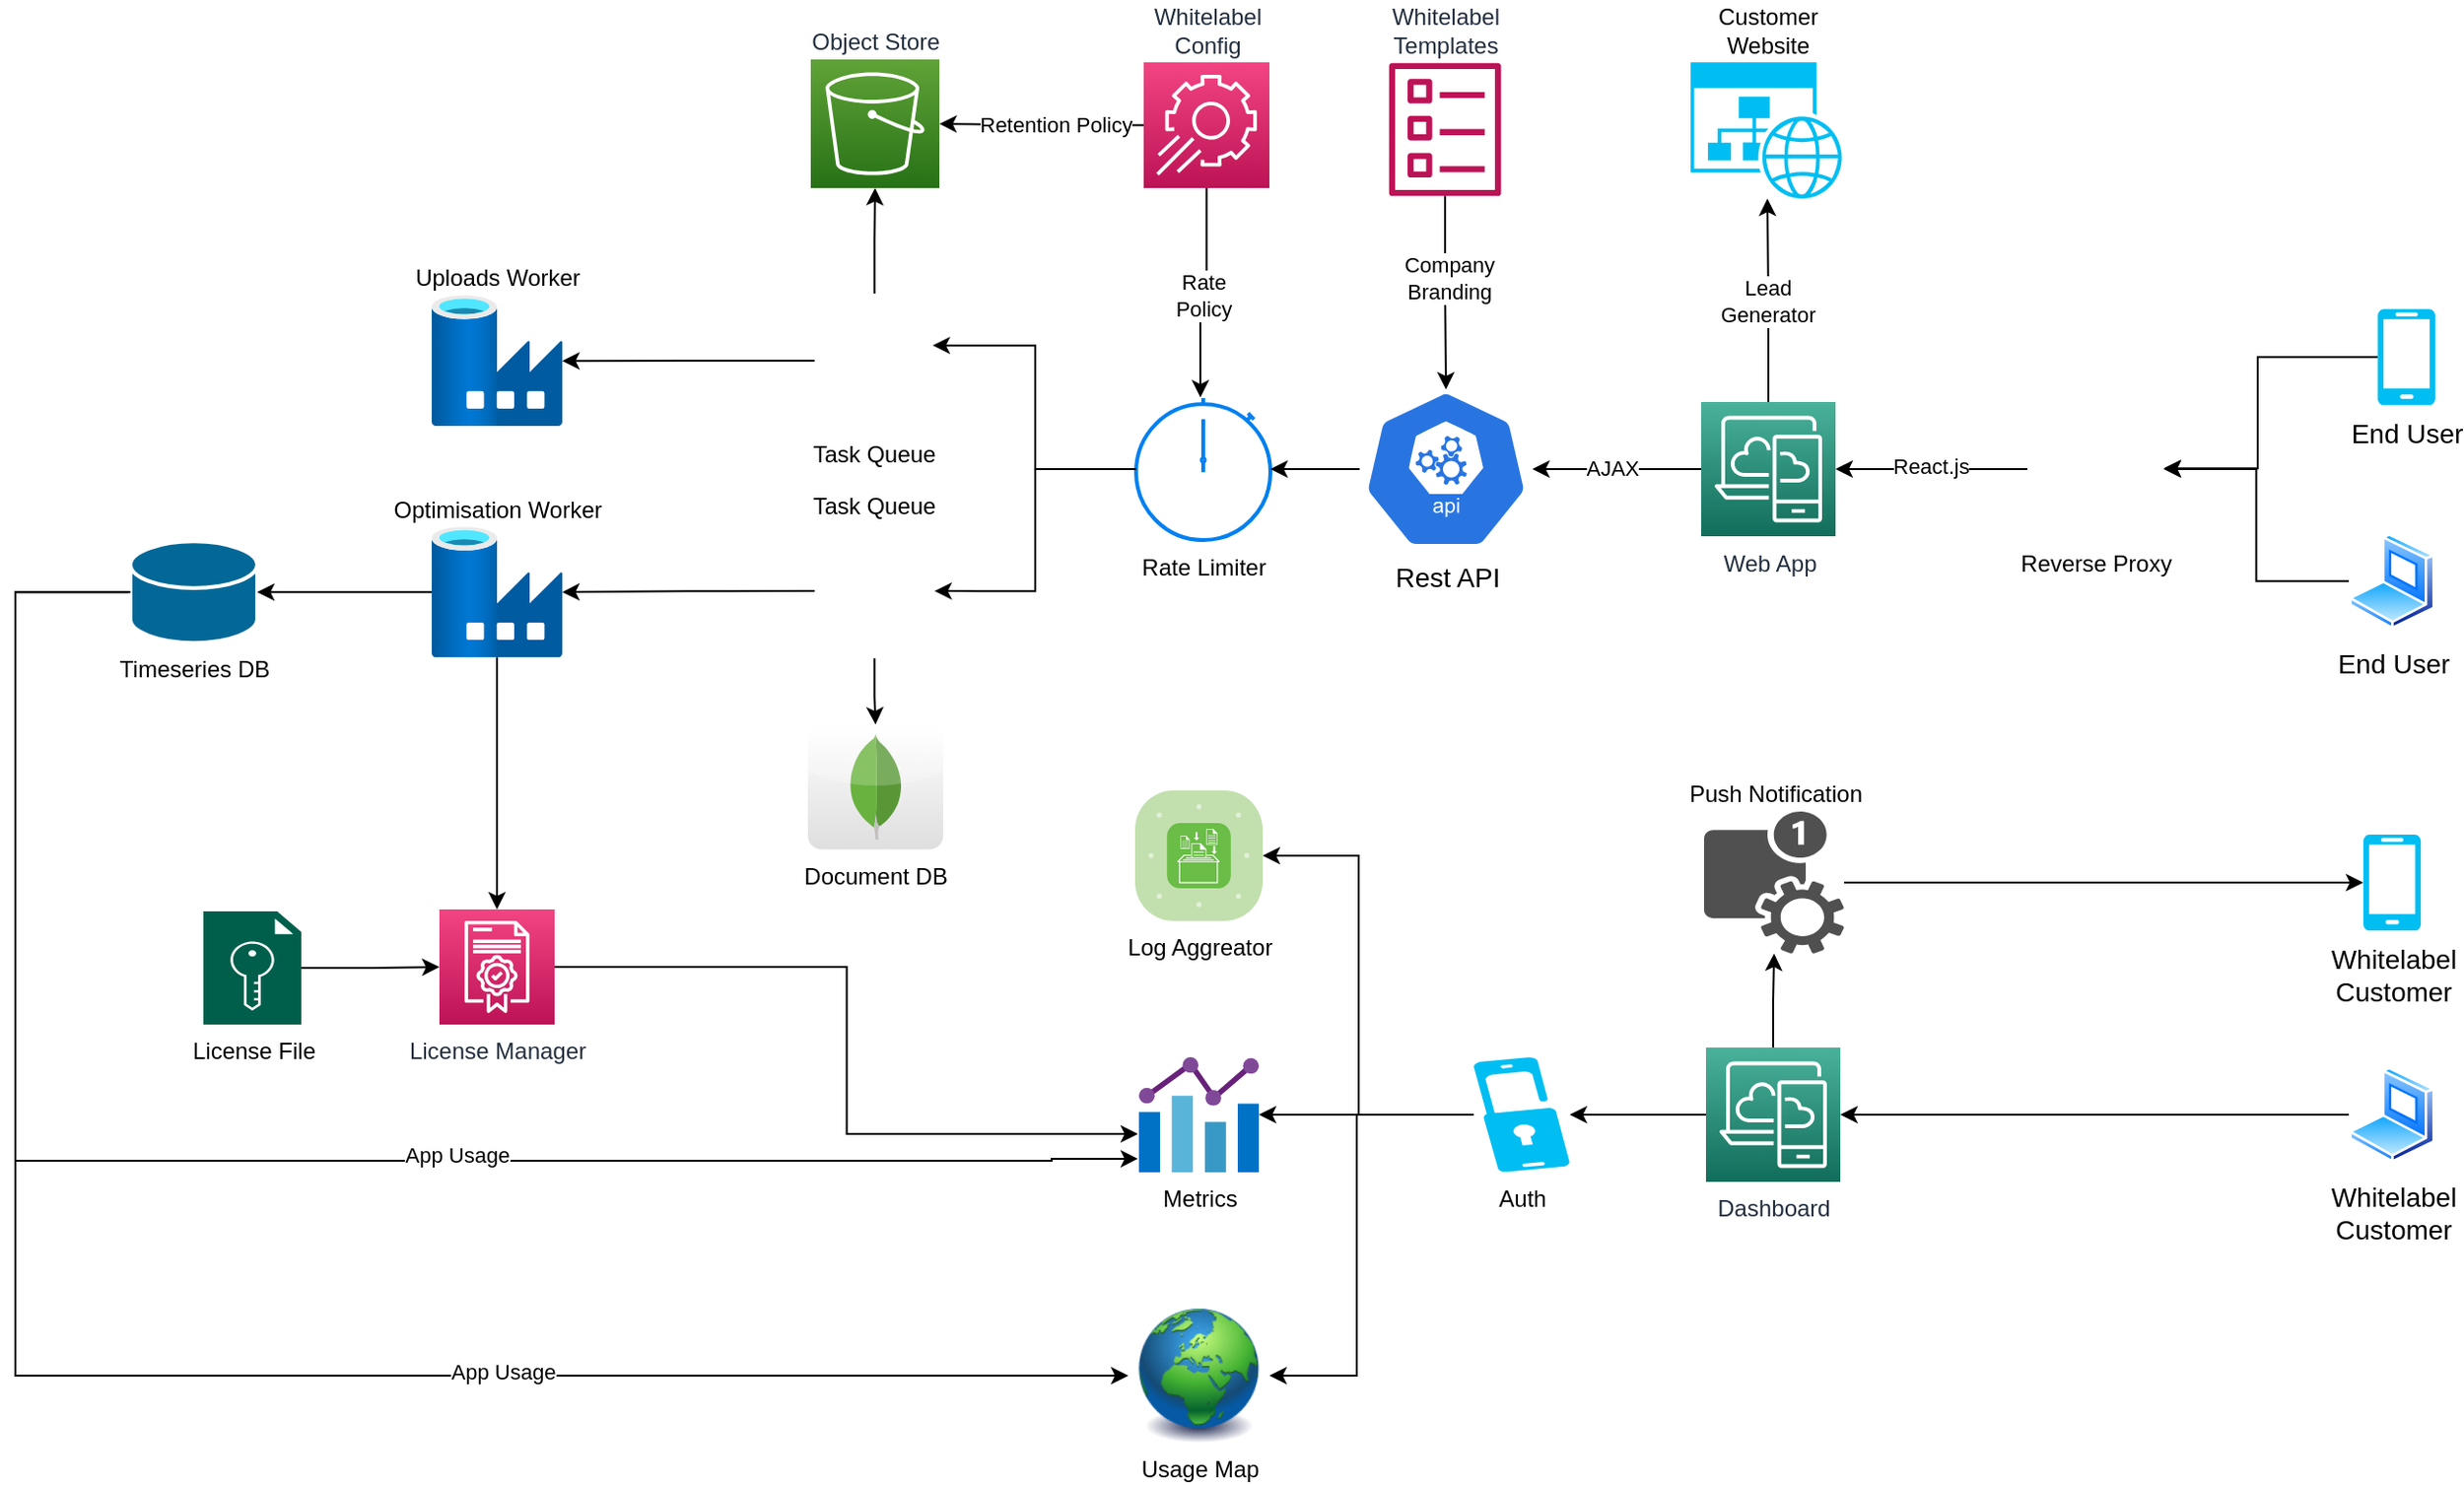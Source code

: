 <mxfile version="14.4.3" type="device" pages="2"><diagram name="New" id="-4Qh2-bbR4S6-_DFE4KF"><mxGraphModel dx="2222" dy="1982" grid="1" gridSize="10" guides="1" tooltips="1" connect="1" arrows="1" fold="1" page="1" pageScale="1" pageWidth="827" pageHeight="1169" math="0" shadow="0"><root><mxCell id="u6m_uUY1OBBtDBElIfsh-0"/><mxCell id="u6m_uUY1OBBtDBElIfsh-1" parent="u6m_uUY1OBBtDBElIfsh-0"/><mxCell id="u6m_uUY1OBBtDBElIfsh-2" value="Object Store" style="points=[[0,0,0],[0.25,0,0],[0.5,0,0],[0.75,0,0],[1,0,0],[0,1,0],[0.25,1,0],[0.5,1,0],[0.75,1,0],[1,1,0],[0,0.25,0],[0,0.5,0],[0,0.75,0],[1,0.25,0],[1,0.5,0],[1,0.75,0]];outlineConnect=0;fontColor=#232F3E;gradientColor=#60A337;gradientDirection=north;fillColor=#277116;strokeColor=#ffffff;dashed=0;verticalLabelPosition=top;verticalAlign=bottom;align=center;html=1;fontSize=12;fontStyle=0;aspect=fixed;shape=mxgraph.aws4.resourceIcon;resIcon=mxgraph.aws4.s3;labelPosition=center;" parent="u6m_uUY1OBBtDBElIfsh-1" vertex="1"><mxGeometry x="394.5" y="-112" width="67" height="67" as="geometry"/></mxCell><mxCell id="u6m_uUY1OBBtDBElIfsh-3" value="" style="edgeStyle=orthogonalEdgeStyle;rounded=0;orthogonalLoop=1;jettySize=auto;html=1;entryX=1;entryY=0.5;entryDx=0;entryDy=0;entryPerimeter=0;" parent="u6m_uUY1OBBtDBElIfsh-1" source="u6m_uUY1OBBtDBElIfsh-4" target="u6m_uUY1OBBtDBElIfsh-14" edge="1"><mxGeometry relative="1" as="geometry"/></mxCell><mxCell id="A-zdxyPwzj0U3IRxRKm3-13" value="React.js" style="edgeLabel;html=1;align=center;verticalAlign=middle;resizable=0;points=[];" parent="u6m_uUY1OBBtDBElIfsh-3" vertex="1" connectable="0"><mxGeometry x="0.02" y="-2" relative="1" as="geometry"><mxPoint as="offset"/></mxGeometry></mxCell><mxCell id="u6m_uUY1OBBtDBElIfsh-4" value="Reverse Proxy" style="shape=image;html=1;verticalAlign=top;verticalLabelPosition=bottom;labelBackgroundColor=#ffffff;imageAspect=0;aspect=fixed;image=https://cdn4.iconfinder.com/data/icons/logos-brands-5/24/nginx-128.png" parent="u6m_uUY1OBBtDBElIfsh-1" vertex="1"><mxGeometry x="1028.5" y="66" width="71" height="71" as="geometry"/></mxCell><mxCell id="LwdulXRqIAvsSo_qk3o0-41" style="edgeStyle=orthogonalEdgeStyle;rounded=0;orthogonalLoop=1;jettySize=auto;html=1;exitX=0;exitY=0.5;exitDx=0;exitDy=0;exitPerimeter=0;entryX=0;entryY=0.5;entryDx=0;entryDy=0;startArrow=none;startFill=0;endArrow=classic;endFill=1;" edge="1" parent="u6m_uUY1OBBtDBElIfsh-1" source="u6m_uUY1OBBtDBElIfsh-5" target="u6m_uUY1OBBtDBElIfsh-8"><mxGeometry relative="1" as="geometry"><Array as="points"><mxPoint x="-20" y="166"/><mxPoint x="-20" y="574"/></Array></mxGeometry></mxCell><mxCell id="LwdulXRqIAvsSo_qk3o0-42" value="App Usage" style="edgeLabel;html=1;align=center;verticalAlign=middle;resizable=0;points=[];" vertex="1" connectable="0" parent="LwdulXRqIAvsSo_qk3o0-41"><mxGeometry x="0.378" y="2" relative="1" as="geometry"><mxPoint as="offset"/></mxGeometry></mxCell><mxCell id="u6m_uUY1OBBtDBElIfsh-5" value="Timeseries DB" style="shape=mxgraph.cisco.storage.relational_database;html=1;pointerEvents=1;dashed=0;fillColor=#036897;strokeColor=#ffffff;strokeWidth=2;verticalLabelPosition=bottom;verticalAlign=top;align=center;outlineConnect=0;" parent="u6m_uUY1OBBtDBElIfsh-1" vertex="1"><mxGeometry x="40" y="139.1" width="66" height="53" as="geometry"/></mxCell><mxCell id="A-zdxyPwzj0U3IRxRKm3-1" style="edgeStyle=orthogonalEdgeStyle;rounded=0;orthogonalLoop=1;jettySize=auto;html=1;startArrow=classic;startFill=1;endArrow=none;endFill=0;exitX=-0.008;exitY=0.883;exitDx=0;exitDy=0;exitPerimeter=0;entryX=0;entryY=0.5;entryDx=0;entryDy=0;entryPerimeter=0;" parent="u6m_uUY1OBBtDBElIfsh-1" edge="1"><mxGeometry relative="1" as="geometry"><mxPoint x="565" y="460.98" as="sourcePoint"/><mxPoint x="40" y="165.6" as="targetPoint"/><Array as="points"><mxPoint x="520" y="461"/><mxPoint x="520" y="462"/><mxPoint x="-20" y="462"/><mxPoint x="-20" y="166"/></Array></mxGeometry></mxCell><mxCell id="LwdulXRqIAvsSo_qk3o0-23" value="App Usage" style="edgeLabel;html=1;align=center;verticalAlign=middle;resizable=0;points=[];" vertex="1" connectable="0" parent="A-zdxyPwzj0U3IRxRKm3-1"><mxGeometry x="-0.244" y="-3" relative="1" as="geometry"><mxPoint as="offset"/></mxGeometry></mxCell><mxCell id="u6m_uUY1OBBtDBElIfsh-7" value="Metrics" style="aspect=fixed;html=1;points=[];align=center;image;fontSize=12;image=img/lib/mscae/Chart.svg;" parent="u6m_uUY1OBBtDBElIfsh-1" vertex="1"><mxGeometry x="565.5" y="408" width="62.5" height="60" as="geometry"/></mxCell><mxCell id="u6m_uUY1OBBtDBElIfsh-8" value="Usage Map" style="image;html=1;image=img/lib/clip_art/general/Earth_globe_128x128.png" parent="u6m_uUY1OBBtDBElIfsh-1" vertex="1"><mxGeometry x="560" y="539" width="73.5" height="70" as="geometry"/></mxCell><mxCell id="u6m_uUY1OBBtDBElIfsh-10" value="Log Aggreator" style="verticalLabelPosition=bottom;html=1;fillColor=#6ABD46;strokeColor=#ffffff;verticalAlign=top;align=center;points=[[0.085,0.085,0],[0.915,0.085,0],[0.915,0.915,0],[0.085,0.915,0],[0.25,0,0],[0.5,0,0],[0.75,0,0],[1,0.25,0],[1,0.5,0],[1,0.75,0],[0.75,1,0],[0.5,1,0],[0.25,1,0],[0,0.75,0],[0,0.5,0],[0,0.25,0]];pointerEvents=1;shape=mxgraph.cisco_safe.compositeIcon;bgIcon=mxgraph.cisco_safe.architecture.generic_appliance;resIcon=mxgraph.cisco_safe.architecture.log_collector;" parent="u6m_uUY1OBBtDBElIfsh-1" vertex="1"><mxGeometry x="563.5" y="269" width="66.5" height="68" as="geometry"/></mxCell><mxCell id="A-zdxyPwzj0U3IRxRKm3-2" value="" style="edgeStyle=orthogonalEdgeStyle;rounded=0;orthogonalLoop=1;jettySize=auto;html=1;startArrow=none;startFill=0;endArrow=classic;endFill=1;" parent="u6m_uUY1OBBtDBElIfsh-1" source="u6m_uUY1OBBtDBElIfsh-12" target="u6m_uUY1OBBtDBElIfsh-5" edge="1"><mxGeometry relative="1" as="geometry"/></mxCell><mxCell id="LwdulXRqIAvsSo_qk3o0-22" style="edgeStyle=orthogonalEdgeStyle;rounded=0;orthogonalLoop=1;jettySize=auto;html=1;startArrow=none;startFill=0;endArrow=classic;endFill=1;" edge="1" parent="u6m_uUY1OBBtDBElIfsh-1" source="u6m_uUY1OBBtDBElIfsh-12" target="A-zdxyPwzj0U3IRxRKm3-14"><mxGeometry relative="1" as="geometry"/></mxCell><mxCell id="u6m_uUY1OBBtDBElIfsh-12" value="Optimisation Worker" style="aspect=fixed;html=1;points=[];align=center;image;fontSize=12;image=img/lib/azure2/databases/Data_Factory.svg;labelPosition=center;verticalLabelPosition=top;verticalAlign=bottom;" parent="u6m_uUY1OBBtDBElIfsh-1" vertex="1"><mxGeometry x="197" y="131.6" width="68" height="68" as="geometry"/></mxCell><mxCell id="u6m_uUY1OBBtDBElIfsh-13" value="" style="edgeStyle=orthogonalEdgeStyle;rounded=0;orthogonalLoop=1;jettySize=auto;html=1;" parent="u6m_uUY1OBBtDBElIfsh-1" source="u6m_uUY1OBBtDBElIfsh-14" target="k0hZqJOooXaTON9fD8c4-2" edge="1"><mxGeometry relative="1" as="geometry"><mxPoint x="789.51" y="101.5" as="targetPoint"/></mxGeometry></mxCell><mxCell id="A-zdxyPwzj0U3IRxRKm3-12" value="AJAX" style="edgeLabel;html=1;align=center;verticalAlign=middle;resizable=0;points=[];" parent="u6m_uUY1OBBtDBElIfsh-13" vertex="1" connectable="0"><mxGeometry x="0.07" y="-1" relative="1" as="geometry"><mxPoint as="offset"/></mxGeometry></mxCell><mxCell id="A-zdxyPwzj0U3IRxRKm3-29" value="Lead&lt;br&gt;Generator" style="edgeStyle=orthogonalEdgeStyle;rounded=0;orthogonalLoop=1;jettySize=auto;html=1;exitX=0.5;exitY=0;exitDx=0;exitDy=0;exitPerimeter=0;startArrow=none;startFill=0;endArrow=classic;endFill=1;" parent="u6m_uUY1OBBtDBElIfsh-1" source="u6m_uUY1OBBtDBElIfsh-14" target="A-zdxyPwzj0U3IRxRKm3-24" edge="1"><mxGeometry relative="1" as="geometry"><mxPoint x="892.99" y="85.4" as="sourcePoint"/></mxGeometry></mxCell><mxCell id="u6m_uUY1OBBtDBElIfsh-14" value="Web App" style="points=[[0,0,0],[0.25,0,0],[0.5,0,0],[0.75,0,0],[1,0,0],[0,1,0],[0.25,1,0],[0.5,1,0],[0.75,1,0],[1,1,0],[0,0.25,0],[0,0.5,0],[0,0.75,0],[1,0.25,0],[1,0.5,0],[1,0.75,0]];outlineConnect=0;fontColor=#232F3E;gradientColor=#4AB29A;gradientDirection=north;fillColor=#116D5B;strokeColor=#ffffff;dashed=0;verticalLabelPosition=bottom;verticalAlign=top;align=center;html=1;fontSize=12;fontStyle=0;aspect=fixed;shape=mxgraph.aws4.resourceIcon;resIcon=mxgraph.aws4.desktop_and_app_streaming;" parent="u6m_uUY1OBBtDBElIfsh-1" vertex="1"><mxGeometry x="858.5" y="66.5" width="70" height="70" as="geometry"/></mxCell><mxCell id="LwdulXRqIAvsSo_qk3o0-29" style="edgeStyle=orthogonalEdgeStyle;rounded=0;orthogonalLoop=1;jettySize=auto;html=1;entryX=0.985;entryY=0.386;entryDx=0;entryDy=0;entryPerimeter=0;startArrow=none;startFill=0;endArrow=classic;endFill=1;" edge="1" parent="u6m_uUY1OBBtDBElIfsh-1" source="u6m_uUY1OBBtDBElIfsh-16" target="u6m_uUY1OBBtDBElIfsh-24"><mxGeometry relative="1" as="geometry"/></mxCell><mxCell id="u6m_uUY1OBBtDBElIfsh-16" value="Rate Limiter" style="html=1;verticalLabelPosition=bottom;align=center;labelBackgroundColor=#ffffff;verticalAlign=top;strokeWidth=2;strokeColor=#0080F0;shadow=0;dashed=0;shape=mxgraph.ios7.icons.stopwatch;" parent="u6m_uUY1OBBtDBElIfsh-1" vertex="1"><mxGeometry x="564.01" y="64.5" width="70" height="74" as="geometry"/></mxCell><mxCell id="u6m_uUY1OBBtDBElIfsh-17" value="" style="edgeStyle=orthogonalEdgeStyle;rounded=0;orthogonalLoop=1;jettySize=auto;html=1;entryX=0.479;entryY=-0.005;entryDx=0;entryDy=0;entryPerimeter=0;" parent="u6m_uUY1OBBtDBElIfsh-1" source="u6m_uUY1OBBtDBElIfsh-18" target="u6m_uUY1OBBtDBElIfsh-16" edge="1"><mxGeometry relative="1" as="geometry"><mxPoint x="598.5" y="83.4" as="targetPoint"/></mxGeometry></mxCell><mxCell id="A-zdxyPwzj0U3IRxRKm3-8" value="Rate&lt;br&gt;Policy" style="edgeLabel;html=1;align=center;verticalAlign=middle;resizable=0;points=[];" parent="u6m_uUY1OBBtDBElIfsh-17" vertex="1" connectable="0"><mxGeometry x="0.014" y="1" relative="1" as="geometry"><mxPoint as="offset"/></mxGeometry></mxCell><mxCell id="A-zdxyPwzj0U3IRxRKm3-6" style="edgeStyle=orthogonalEdgeStyle;rounded=0;orthogonalLoop=1;jettySize=auto;html=1;entryX=1;entryY=0.5;entryDx=0;entryDy=0;entryPerimeter=0;startArrow=none;startFill=0;endArrow=classic;endFill=1;" parent="u6m_uUY1OBBtDBElIfsh-1" source="u6m_uUY1OBBtDBElIfsh-18" target="u6m_uUY1OBBtDBElIfsh-2" edge="1"><mxGeometry relative="1" as="geometry"/></mxCell><mxCell id="A-zdxyPwzj0U3IRxRKm3-7" value="Retention Policy" style="edgeLabel;html=1;align=center;verticalAlign=middle;resizable=0;points=[];" parent="A-zdxyPwzj0U3IRxRKm3-6" vertex="1" connectable="0"><mxGeometry x="-0.144" y="-1" relative="1" as="geometry"><mxPoint as="offset"/></mxGeometry></mxCell><mxCell id="u6m_uUY1OBBtDBElIfsh-18" value="Whitelabel&lt;br&gt;Config" style="points=[[0,0,0],[0.25,0,0],[0.5,0,0],[0.75,0,0],[1,0,0],[0,1,0],[0.25,1,0],[0.5,1,0],[0.75,1,0],[1,1,0],[0,0.25,0],[0,0.5,0],[0,0.75,0],[1,0.25,0],[1,0.5,0],[1,0.75,0]];points=[[0,0,0],[0.25,0,0],[0.5,0,0],[0.75,0,0],[1,0,0],[0,1,0],[0.25,1,0],[0.5,1,0],[0.75,1,0],[1,1,0],[0,0.25,0],[0,0.5,0],[0,0.75,0],[1,0.25,0],[1,0.5,0],[1,0.75,0]];outlineConnect=0;fontColor=#232F3E;gradientColor=#F34482;gradientDirection=north;fillColor=#BC1356;strokeColor=#ffffff;dashed=0;verticalLabelPosition=top;verticalAlign=bottom;align=center;html=1;fontSize=12;fontStyle=0;aspect=fixed;shape=mxgraph.aws4.resourceIcon;resIcon=mxgraph.aws4.app_config;labelPosition=center;" parent="u6m_uUY1OBBtDBElIfsh-1" vertex="1"><mxGeometry x="568" y="-110.5" width="65.5" height="65.5" as="geometry"/></mxCell><mxCell id="u6m_uUY1OBBtDBElIfsh-19" value="" style="edgeStyle=orthogonalEdgeStyle;rounded=0;orthogonalLoop=1;jettySize=auto;html=1;entryX=0.5;entryY=0;entryDx=0;entryDy=0;entryPerimeter=0;" parent="u6m_uUY1OBBtDBElIfsh-1" source="u6m_uUY1OBBtDBElIfsh-20" target="k0hZqJOooXaTON9fD8c4-2" edge="1"><mxGeometry relative="1" as="geometry"><mxPoint x="840" y="-11" as="sourcePoint"/><mxPoint x="725.01" y="78.9" as="targetPoint"/></mxGeometry></mxCell><mxCell id="A-zdxyPwzj0U3IRxRKm3-9" value="Company&lt;br&gt;Branding" style="edgeLabel;html=1;align=center;verticalAlign=middle;resizable=0;points=[];" parent="u6m_uUY1OBBtDBElIfsh-19" vertex="1" connectable="0"><mxGeometry x="-0.159" y="2" relative="1" as="geometry"><mxPoint as="offset"/></mxGeometry></mxCell><mxCell id="u6m_uUY1OBBtDBElIfsh-20" value="Whitelabel&lt;br&gt;Templates" style="outlineConnect=0;fontColor=#232F3E;gradientColor=none;fillColor=#BC1356;strokeColor=none;dashed=0;verticalLabelPosition=top;verticalAlign=bottom;align=center;html=1;fontSize=12;fontStyle=0;aspect=fixed;pointerEvents=1;shape=mxgraph.aws4.template;labelPosition=center;" parent="u6m_uUY1OBBtDBElIfsh-1" vertex="1"><mxGeometry x="695.86" y="-110.5" width="58.33" height="70" as="geometry"/></mxCell><mxCell id="LwdulXRqIAvsSo_qk3o0-27" style="edgeStyle=orthogonalEdgeStyle;rounded=0;orthogonalLoop=1;jettySize=auto;html=1;startArrow=none;startFill=0;endArrow=classic;endFill=1;" edge="1" parent="u6m_uUY1OBBtDBElIfsh-1" source="u6m_uUY1OBBtDBElIfsh-24" target="LwdulXRqIAvsSo_qk3o0-36"><mxGeometry relative="1" as="geometry"><mxPoint x="267" y="45.05" as="targetPoint"/></mxGeometry></mxCell><mxCell id="LwdulXRqIAvsSo_qk3o0-28" style="edgeStyle=orthogonalEdgeStyle;rounded=0;orthogonalLoop=1;jettySize=auto;html=1;exitX=0.5;exitY=0;exitDx=0;exitDy=0;startArrow=none;startFill=0;endArrow=classic;endFill=1;" edge="1" parent="u6m_uUY1OBBtDBElIfsh-1" source="u6m_uUY1OBBtDBElIfsh-24" target="u6m_uUY1OBBtDBElIfsh-2"><mxGeometry relative="1" as="geometry"/></mxCell><mxCell id="u6m_uUY1OBBtDBElIfsh-24" value="Task Queue" style="shape=image;verticalLabelPosition=bottom;labelBackgroundColor=#ffffff;verticalAlign=top;aspect=fixed;imageAspect=0;image=https://encrypted-tbn0.gstatic.com/images?q=tbn:ANd9GcTfVdnzRoVhdHPJff8Bvg5GVrKELwDpDPXdDQ&amp;usqp=CAU;labelPosition=center;align=center;" parent="u6m_uUY1OBBtDBElIfsh-1" vertex="1"><mxGeometry x="396.5" y="10.0" width="62.44" height="70.1" as="geometry"/></mxCell><mxCell id="u6m_uUY1OBBtDBElIfsh-27" value="" style="edgeStyle=orthogonalEdgeStyle;rounded=0;orthogonalLoop=1;jettySize=auto;html=1;" parent="u6m_uUY1OBBtDBElIfsh-1" source="u6m_uUY1OBBtDBElIfsh-28" target="u6m_uUY1OBBtDBElIfsh-30" edge="1"><mxGeometry relative="1" as="geometry"/></mxCell><mxCell id="A-zdxyPwzj0U3IRxRKm3-23" value="" style="edgeStyle=orthogonalEdgeStyle;rounded=0;orthogonalLoop=1;jettySize=auto;html=1;startArrow=none;startFill=0;endArrow=classic;endFill=1;" parent="u6m_uUY1OBBtDBElIfsh-1" source="u6m_uUY1OBBtDBElIfsh-28" target="A-zdxyPwzj0U3IRxRKm3-18" edge="1"><mxGeometry relative="1" as="geometry"/></mxCell><mxCell id="u6m_uUY1OBBtDBElIfsh-28" value="Dashboard" style="points=[[0,0,0],[0.25,0,0],[0.5,0,0],[0.75,0,0],[1,0,0],[0,1,0],[0.25,1,0],[0.5,1,0],[0.75,1,0],[1,1,0],[0,0.25,0],[0,0.5,0],[0,0.75,0],[1,0.25,0],[1,0.5,0],[1,0.75,0]];outlineConnect=0;fontColor=#232F3E;gradientColor=#4AB29A;gradientDirection=north;fillColor=#116D5B;strokeColor=#ffffff;dashed=0;verticalLabelPosition=bottom;verticalAlign=top;align=center;html=1;fontSize=12;fontStyle=0;aspect=fixed;shape=mxgraph.aws4.resourceIcon;resIcon=mxgraph.aws4.desktop_and_app_streaming;" parent="u6m_uUY1OBBtDBElIfsh-1" vertex="1"><mxGeometry x="861" y="403" width="70" height="70" as="geometry"/></mxCell><mxCell id="u6m_uUY1OBBtDBElIfsh-29" value="" style="edgeStyle=orthogonalEdgeStyle;rounded=0;orthogonalLoop=1;jettySize=auto;html=1;" parent="u6m_uUY1OBBtDBElIfsh-1" source="u6m_uUY1OBBtDBElIfsh-30" target="u6m_uUY1OBBtDBElIfsh-7" edge="1"><mxGeometry relative="1" as="geometry"/></mxCell><mxCell id="u6m_uUY1OBBtDBElIfsh-30" value="Auth" style="verticalLabelPosition=bottom;html=1;verticalAlign=top;align=center;strokeColor=none;fillColor=#00BEF2;shape=mxgraph.azure.multi_factor_authentication;pointerEvents=1;" parent="u6m_uUY1OBBtDBElIfsh-1" vertex="1"><mxGeometry x="740" y="408" width="50" height="60" as="geometry"/></mxCell><mxCell id="u6m_uUY1OBBtDBElIfsh-31" value="End User" style="verticalLabelPosition=bottom;html=1;verticalAlign=top;align=center;strokeColor=none;fillColor=#00BEF2;shape=mxgraph.azure.mobile;pointerEvents=1;fontSize=14;" parent="u6m_uUY1OBBtDBElIfsh-1" vertex="1"><mxGeometry x="1211" y="18.1" width="30" height="50" as="geometry"/></mxCell><mxCell id="u6m_uUY1OBBtDBElIfsh-32" value="" style="edgeStyle=orthogonalEdgeStyle;rounded=0;orthogonalLoop=1;jettySize=auto;html=1;" parent="u6m_uUY1OBBtDBElIfsh-1" source="u6m_uUY1OBBtDBElIfsh-33" target="u6m_uUY1OBBtDBElIfsh-4" edge="1"><mxGeometry relative="1" as="geometry"/></mxCell><mxCell id="u6m_uUY1OBBtDBElIfsh-33" value="End User" style="aspect=fixed;perimeter=ellipsePerimeter;html=1;align=center;shadow=0;dashed=0;spacingTop=3;image;image=img/lib/active_directory/laptop_client.svg;fillColor=#E5CCFF;fontSize=14;" parent="u6m_uUY1OBBtDBElIfsh-1" vertex="1"><mxGeometry x="1196" y="134.9" width="45" height="50" as="geometry"/></mxCell><mxCell id="u6m_uUY1OBBtDBElIfsh-34" value="" style="edgeStyle=orthogonalEdgeStyle;rounded=0;orthogonalLoop=1;jettySize=auto;html=1;exitX=0;exitY=0.5;exitDx=0;exitDy=0;exitPerimeter=0;" parent="u6m_uUY1OBBtDBElIfsh-1" source="u6m_uUY1OBBtDBElIfsh-31" target="u6m_uUY1OBBtDBElIfsh-4" edge="1"><mxGeometry relative="1" as="geometry"><Array as="points"><mxPoint x="1148.5" y="43.1"/><mxPoint x="1148.5" y="101.1"/></Array></mxGeometry></mxCell><mxCell id="u6m_uUY1OBBtDBElIfsh-35" value="" style="edgeStyle=orthogonalEdgeStyle;rounded=0;orthogonalLoop=1;jettySize=auto;html=1;" parent="u6m_uUY1OBBtDBElIfsh-1" source="u6m_uUY1OBBtDBElIfsh-36" target="u6m_uUY1OBBtDBElIfsh-28" edge="1"><mxGeometry relative="1" as="geometry"/></mxCell><mxCell id="u6m_uUY1OBBtDBElIfsh-36" value="Whitelabel&lt;br style=&quot;font-size: 14px;&quot;&gt;Customer" style="aspect=fixed;perimeter=ellipsePerimeter;html=1;align=center;shadow=0;dashed=0;spacingTop=3;image;image=img/lib/active_directory/laptop_client.svg;fillColor=#E5CCFF;fontSize=14;" parent="u6m_uUY1OBBtDBElIfsh-1" vertex="1"><mxGeometry x="1196" y="413" width="45" height="50" as="geometry"/></mxCell><mxCell id="u6m_uUY1OBBtDBElIfsh-38" value="" style="edgeStyle=orthogonalEdgeStyle;rounded=0;orthogonalLoop=1;jettySize=auto;html=1;" parent="u6m_uUY1OBBtDBElIfsh-1" target="u6m_uUY1OBBtDBElIfsh-8" edge="1"><mxGeometry relative="1" as="geometry"><Array as="points"><mxPoint x="679" y="438"/><mxPoint x="679" y="574"/></Array><mxPoint x="728.01" y="438" as="sourcePoint"/><mxPoint x="640" y="574" as="targetPoint"/></mxGeometry></mxCell><mxCell id="LwdulXRqIAvsSo_qk3o0-25" style="edgeStyle=orthogonalEdgeStyle;rounded=0;orthogonalLoop=1;jettySize=auto;html=1;exitX=1;exitY=0.5;exitDx=0;exitDy=0;exitPerimeter=0;entryX=-0.008;entryY=0.667;entryDx=0;entryDy=0;entryPerimeter=0;startArrow=none;startFill=0;endArrow=classic;endFill=1;" edge="1" parent="u6m_uUY1OBBtDBElIfsh-1" source="A-zdxyPwzj0U3IRxRKm3-14" target="u6m_uUY1OBBtDBElIfsh-7"><mxGeometry relative="1" as="geometry"/></mxCell><mxCell id="A-zdxyPwzj0U3IRxRKm3-14" value="License Manager" style="points=[[0,0,0],[0.25,0,0],[0.5,0,0],[0.75,0,0],[1,0,0],[0,1,0],[0.25,1,0],[0.5,1,0],[0.75,1,0],[1,1,0],[0,0.25,0],[0,0.5,0],[0,0.75,0],[1,0.25,0],[1,0.5,0],[1,0.75,0]];points=[[0,0,0],[0.25,0,0],[0.5,0,0],[0.75,0,0],[1,0,0],[0,1,0],[0.25,1,0],[0.5,1,0],[0.75,1,0],[1,1,0],[0,0.25,0],[0,0.5,0],[0,0.75,0],[1,0.25,0],[1,0.5,0],[1,0.75,0]];outlineConnect=0;fontColor=#232F3E;gradientColor=#F34482;gradientDirection=north;fillColor=#BC1356;strokeColor=#ffffff;dashed=0;verticalLabelPosition=bottom;verticalAlign=top;align=center;html=1;fontSize=12;fontStyle=0;aspect=fixed;shape=mxgraph.aws4.resourceIcon;resIcon=mxgraph.aws4.license_manager;" parent="u6m_uUY1OBBtDBElIfsh-1" vertex="1"><mxGeometry x="201" y="331" width="60" height="60" as="geometry"/></mxCell><mxCell id="A-zdxyPwzj0U3IRxRKm3-17" value="" style="edgeStyle=orthogonalEdgeStyle;rounded=0;orthogonalLoop=1;jettySize=auto;html=1;startArrow=none;startFill=0;endArrow=classic;endFill=1;" parent="u6m_uUY1OBBtDBElIfsh-1" source="A-zdxyPwzj0U3IRxRKm3-16" target="A-zdxyPwzj0U3IRxRKm3-14" edge="1"><mxGeometry relative="1" as="geometry"/></mxCell><mxCell id="A-zdxyPwzj0U3IRxRKm3-16" value="License File" style="pointerEvents=1;shadow=0;dashed=0;html=1;strokeColor=none;fillColor=#005F4B;labelPosition=center;verticalLabelPosition=bottom;verticalAlign=top;align=center;outlineConnect=0;shape=mxgraph.veeam2.license_file;" parent="u6m_uUY1OBBtDBElIfsh-1" vertex="1"><mxGeometry x="78" y="332" width="51" height="59" as="geometry"/></mxCell><mxCell id="A-zdxyPwzj0U3IRxRKm3-22" value="" style="edgeStyle=orthogonalEdgeStyle;rounded=0;orthogonalLoop=1;jettySize=auto;html=1;startArrow=none;startFill=0;endArrow=classic;endFill=1;" parent="u6m_uUY1OBBtDBElIfsh-1" source="A-zdxyPwzj0U3IRxRKm3-18" target="A-zdxyPwzj0U3IRxRKm3-20" edge="1"><mxGeometry relative="1" as="geometry"/></mxCell><mxCell id="A-zdxyPwzj0U3IRxRKm3-18" value="Push Notification" style="pointerEvents=1;shadow=0;dashed=0;html=1;strokeColor=none;fillColor=#505050;labelPosition=center;verticalLabelPosition=top;verticalAlign=bottom;outlineConnect=0;align=center;shape=mxgraph.office.communications.push_notification_service;" parent="u6m_uUY1OBBtDBElIfsh-1" vertex="1"><mxGeometry x="860" y="280" width="73" height="74" as="geometry"/></mxCell><mxCell id="A-zdxyPwzj0U3IRxRKm3-20" value="Whitelabel&lt;br style=&quot;font-size: 14px;&quot;&gt;Customer" style="verticalLabelPosition=bottom;html=1;verticalAlign=top;align=center;strokeColor=none;fillColor=#00BEF2;shape=mxgraph.azure.mobile;pointerEvents=1;fontSize=14;" parent="u6m_uUY1OBBtDBElIfsh-1" vertex="1"><mxGeometry x="1203.5" y="292" width="30" height="50" as="geometry"/></mxCell><mxCell id="A-zdxyPwzj0U3IRxRKm3-24" value="Customer&lt;br&gt;Website" style="verticalLabelPosition=top;html=1;verticalAlign=bottom;align=center;strokeColor=none;fillColor=#00BEF2;shape=mxgraph.azure.website_generic;pointerEvents=1;labelPosition=center;" parent="u6m_uUY1OBBtDBElIfsh-1" vertex="1"><mxGeometry x="853" y="-110.5" width="80" height="71" as="geometry"/></mxCell><mxCell id="k0hZqJOooXaTON9fD8c4-4" value="" style="edgeStyle=orthogonalEdgeStyle;rounded=0;orthogonalLoop=1;jettySize=auto;html=1;startArrow=none;startFill=0;endArrow=classic;endFill=1;fontSize=14;" parent="u6m_uUY1OBBtDBElIfsh-1" source="k0hZqJOooXaTON9fD8c4-2" target="u6m_uUY1OBBtDBElIfsh-16" edge="1"><mxGeometry relative="1" as="geometry"/></mxCell><mxCell id="k0hZqJOooXaTON9fD8c4-2" value="Rest API" style="html=1;dashed=0;whitespace=wrap;fillColor=#2875E2;strokeColor=#ffffff;points=[[0.005,0.63,0],[0.1,0.2,0],[0.9,0.2,0],[0.5,0,0],[0.995,0.63,0],[0.72,0.99,0],[0.5,1,0],[0.28,0.99,0]];shape=mxgraph.kubernetes.icon;prIcon=api;fontSize=14;labelPosition=center;verticalLabelPosition=bottom;align=center;verticalAlign=top;" parent="u6m_uUY1OBBtDBElIfsh-1" vertex="1"><mxGeometry x="680.52" y="60.0" width="90" height="83" as="geometry"/></mxCell><mxCell id="LwdulXRqIAvsSo_qk3o0-0" value="Document DB" style="dashed=0;outlineConnect=0;html=1;align=center;labelPosition=center;verticalLabelPosition=bottom;verticalAlign=top;shape=mxgraph.webicons.mongodb;gradientColor=#DFDEDE" vertex="1" parent="u6m_uUY1OBBtDBElIfsh-1"><mxGeometry x="393.0" y="234.6" width="70.5" height="65.2" as="geometry"/></mxCell><mxCell id="LwdulXRqIAvsSo_qk3o0-24" value="" style="edgeStyle=orthogonalEdgeStyle;rounded=0;orthogonalLoop=1;jettySize=auto;html=1;entryX=1;entryY=0.5;entryDx=0;entryDy=0;entryPerimeter=0;" edge="1" parent="u6m_uUY1OBBtDBElIfsh-1" source="u6m_uUY1OBBtDBElIfsh-30" target="u6m_uUY1OBBtDBElIfsh-10"><mxGeometry relative="1" as="geometry"><Array as="points"><mxPoint x="680" y="438"/><mxPoint x="680" y="303"/></Array></mxGeometry></mxCell><mxCell id="LwdulXRqIAvsSo_qk3o0-31" value="" style="edgeStyle=orthogonalEdgeStyle;rounded=0;orthogonalLoop=1;jettySize=auto;html=1;startArrow=none;startFill=0;endArrow=classic;endFill=1;" edge="1" parent="u6m_uUY1OBBtDBElIfsh-1" source="LwdulXRqIAvsSo_qk3o0-26" target="LwdulXRqIAvsSo_qk3o0-0"><mxGeometry relative="1" as="geometry"/></mxCell><mxCell id="LwdulXRqIAvsSo_qk3o0-32" style="edgeStyle=orthogonalEdgeStyle;rounded=0;orthogonalLoop=1;jettySize=auto;html=1;exitX=0;exitY=0.5;exitDx=0;exitDy=0;startArrow=none;startFill=0;endArrow=classic;endFill=1;" edge="1" parent="u6m_uUY1OBBtDBElIfsh-1" source="LwdulXRqIAvsSo_qk3o0-26" target="u6m_uUY1OBBtDBElIfsh-12"><mxGeometry relative="1" as="geometry"/></mxCell><mxCell id="LwdulXRqIAvsSo_qk3o0-26" value="Task Queue" style="shape=image;verticalLabelPosition=top;labelBackgroundColor=#ffffff;verticalAlign=bottom;aspect=fixed;imageAspect=0;image=https://encrypted-tbn0.gstatic.com/images?q=tbn:ANd9GcTfVdnzRoVhdHPJff8Bvg5GVrKELwDpDPXdDQ&amp;usqp=CAU;labelPosition=center;align=center;" vertex="1" parent="u6m_uUY1OBBtDBElIfsh-1"><mxGeometry x="396.5" y="130" width="62.44" height="70.1" as="geometry"/></mxCell><mxCell id="LwdulXRqIAvsSo_qk3o0-30" style="edgeStyle=orthogonalEdgeStyle;rounded=0;orthogonalLoop=1;jettySize=auto;html=1;entryX=1;entryY=0.5;entryDx=0;entryDy=0;startArrow=none;startFill=0;endArrow=classic;endFill=1;" edge="1" parent="u6m_uUY1OBBtDBElIfsh-1" source="u6m_uUY1OBBtDBElIfsh-16" target="LwdulXRqIAvsSo_qk3o0-26"><mxGeometry relative="1" as="geometry"/></mxCell><mxCell id="LwdulXRqIAvsSo_qk3o0-36" value="Uploads Worker" style="aspect=fixed;html=1;points=[];align=center;image;fontSize=12;image=img/lib/azure2/databases/Data_Factory.svg;labelPosition=center;verticalLabelPosition=top;verticalAlign=bottom;" vertex="1" parent="u6m_uUY1OBBtDBElIfsh-1"><mxGeometry x="197" y="11.05" width="68" height="68" as="geometry"/></mxCell></root></mxGraphModel></diagram><diagram id="5WvhT2pbd6KmgwdCrGYB" name="Old"><mxGraphModel dx="1263" dy="1951" grid="1" gridSize="10" guides="1" tooltips="1" connect="1" arrows="1" fold="1" page="1" pageScale="1" pageWidth="827" pageHeight="1169" math="0" shadow="0"><root><mxCell id="0"/><mxCell id="1" parent="0"/><mxCell id="wzgjAHxjONHyC7OOADBc-2" value="" style="edgeStyle=orthogonalEdgeStyle;rounded=0;orthogonalLoop=1;jettySize=auto;html=1;entryX=1;entryY=0.5;entryDx=0;entryDy=0;entryPerimeter=0;exitX=0;exitY=0.5;exitDx=0;exitDy=0;exitPerimeter=0;" edge="1" parent="1" source="wzgjAHxjONHyC7OOADBc-38" target="wzgjAHxjONHyC7OOADBc-18"><mxGeometry relative="1" as="geometry"><mxPoint x="1055.0" y="132.4" as="sourcePoint"/></mxGeometry></mxCell><mxCell id="wzgjAHxjONHyC7OOADBc-5" value="Database" style="shape=mxgraph.cisco.storage.relational_database;html=1;pointerEvents=1;dashed=0;fillColor=#036897;strokeColor=#ffffff;strokeWidth=2;verticalLabelPosition=bottom;verticalAlign=top;align=center;outlineConnect=0;" vertex="1" parent="1"><mxGeometry x="450" y="46.5" width="66" height="53" as="geometry"/></mxCell><mxCell id="wzgjAHxjONHyC7OOADBc-15" value="" style="edgeStyle=orthogonalEdgeStyle;rounded=0;orthogonalLoop=1;jettySize=auto;html=1;" edge="1" parent="1" source="wzgjAHxjONHyC7OOADBc-18" target="wzgjAHxjONHyC7OOADBc-58"><mxGeometry relative="1" as="geometry"><mxPoint x="789" y="131.4" as="targetPoint"/></mxGeometry></mxCell><mxCell id="wzgjAHxjONHyC7OOADBc-16" value="AJAX" style="edgeLabel;html=1;align=center;verticalAlign=middle;resizable=0;points=[];" vertex="1" connectable="0" parent="wzgjAHxjONHyC7OOADBc-15"><mxGeometry x="0.07" y="-1" relative="1" as="geometry"><mxPoint as="offset"/></mxGeometry></mxCell><mxCell id="wzgjAHxjONHyC7OOADBc-17" value="Lead&lt;br&gt;Generator" style="edgeStyle=orthogonalEdgeStyle;rounded=0;orthogonalLoop=1;jettySize=auto;html=1;exitX=0.5;exitY=0;exitDx=0;exitDy=0;exitPerimeter=0;startArrow=none;startFill=0;endArrow=classic;endFill=1;" edge="1" parent="1" source="wzgjAHxjONHyC7OOADBc-18" target="wzgjAHxjONHyC7OOADBc-56"><mxGeometry relative="1" as="geometry"/></mxCell><mxCell id="wzgjAHxjONHyC7OOADBc-18" value="Web App" style="points=[[0,0,0],[0.25,0,0],[0.5,0,0],[0.75,0,0],[1,0,0],[0,1,0],[0.25,1,0],[0.5,1,0],[0.75,1,0],[1,1,0],[0,0.25,0],[0,0.5,0],[0,0.75,0],[1,0.25,0],[1,0.5,0],[1,0.75,0]];outlineConnect=0;fontColor=#232F3E;gradientColor=#4AB29A;gradientDirection=north;fillColor=#116D5B;strokeColor=#ffffff;dashed=0;verticalLabelPosition=bottom;verticalAlign=top;align=center;html=1;fontSize=12;fontStyle=0;aspect=fixed;shape=mxgraph.aws4.resourceIcon;resIcon=mxgraph.aws4.desktop_and_app_streaming;" vertex="1" parent="1"><mxGeometry x="885" y="97.4" width="70" height="70" as="geometry"/></mxCell><mxCell id="wzgjAHxjONHyC7OOADBc-26" value="" style="edgeStyle=orthogonalEdgeStyle;rounded=0;orthogonalLoop=1;jettySize=auto;html=1;entryX=0.5;entryY=0;entryDx=0;entryDy=0;entryPerimeter=0;" edge="1" parent="1" source="wzgjAHxjONHyC7OOADBc-28" target="wzgjAHxjONHyC7OOADBc-58"><mxGeometry relative="1" as="geometry"><mxPoint x="840" as="sourcePoint"/></mxGeometry></mxCell><mxCell id="wzgjAHxjONHyC7OOADBc-28" value="Templates" style="outlineConnect=0;fontColor=#232F3E;gradientColor=none;fillColor=#BC1356;strokeColor=none;dashed=0;verticalLabelPosition=top;verticalAlign=bottom;align=center;html=1;fontSize=12;fontStyle=0;aspect=fixed;pointerEvents=1;shape=mxgraph.aws4.template;labelPosition=center;" vertex="1" parent="1"><mxGeometry x="750.0" y="-78.5" width="58.33" height="70" as="geometry"/></mxCell><mxCell id="wzgjAHxjONHyC7OOADBc-38" value="End User" style="verticalLabelPosition=bottom;html=1;verticalAlign=top;align=center;strokeColor=none;fillColor=#00BEF2;shape=mxgraph.azure.mobile;pointerEvents=1;fontSize=14;" vertex="1" parent="1"><mxGeometry x="1090" y="46.5" width="30" height="50" as="geometry"/></mxCell><mxCell id="wzgjAHxjONHyC7OOADBc-40" value="End User" style="aspect=fixed;perimeter=ellipsePerimeter;html=1;align=center;shadow=0;dashed=0;spacingTop=3;image;image=img/lib/active_directory/laptop_client.svg;fillColor=#E5CCFF;fontSize=14;" vertex="1" parent="1"><mxGeometry x="1090" y="163.3" width="45" height="50" as="geometry"/></mxCell><mxCell id="wzgjAHxjONHyC7OOADBc-56" value="Azure Marketplace" style="verticalLabelPosition=top;html=1;verticalAlign=bottom;align=center;strokeColor=none;fillColor=#00BEF2;shape=mxgraph.azure.website_generic;pointerEvents=1;labelPosition=center;" vertex="1" parent="1"><mxGeometry x="880" y="-78.5" width="80" height="71" as="geometry"/></mxCell><mxCell id="wzgjAHxjONHyC7OOADBc-57" value="" style="edgeStyle=orthogonalEdgeStyle;rounded=0;orthogonalLoop=1;jettySize=auto;html=1;startArrow=none;startFill=0;endArrow=classic;endFill=1;fontSize=14;entryX=1;entryY=0.5;entryDx=0;entryDy=0;entryPerimeter=0;" edge="1" parent="1" source="wzgjAHxjONHyC7OOADBc-58" target="wzgjAHxjONHyC7OOADBc-5"><mxGeometry relative="1" as="geometry"><mxPoint x="604" y="131.4" as="targetPoint"/></mxGeometry></mxCell><mxCell id="wzgjAHxjONHyC7OOADBc-58" value="Rest API" style="html=1;dashed=0;whitespace=wrap;fillColor=#2875E2;strokeColor=#ffffff;points=[[0.005,0.63,0],[0.1,0.2,0],[0.9,0.2,0],[0.5,0,0],[0.995,0.63,0],[0.72,0.99,0],[0.5,1,0],[0.28,0.99,0]];shape=mxgraph.kubernetes.icon;prIcon=api;fontSize=14;labelPosition=center;verticalLabelPosition=bottom;align=center;verticalAlign=top;" vertex="1" parent="1"><mxGeometry x="680.01" y="89.9" width="90" height="83" as="geometry"/></mxCell><mxCell id="wzgjAHxjONHyC7OOADBc-59" value="" style="edgeStyle=orthogonalEdgeStyle;rounded=0;orthogonalLoop=1;jettySize=auto;html=1;entryX=1;entryY=0.5;entryDx=0;entryDy=0;entryPerimeter=0;" edge="1" parent="1" source="wzgjAHxjONHyC7OOADBc-40" target="wzgjAHxjONHyC7OOADBc-18"><mxGeometry relative="1" as="geometry"><mxPoint x="1055.0" y="132.4" as="sourcePoint"/></mxGeometry></mxCell><mxCell id="wzgjAHxjONHyC7OOADBc-61" value="Filesystem" style="outlineConnect=0;fontColor=#232F3E;gradientColor=none;fillColor=#277116;strokeColor=none;dashed=0;verticalLabelPosition=bottom;verticalAlign=top;align=center;html=1;fontSize=12;fontStyle=0;aspect=fixed;pointerEvents=1;shape=mxgraph.aws4.file_system;" vertex="1" parent="1"><mxGeometry x="450" y="163.3" width="66" height="61.77" as="geometry"/></mxCell><mxCell id="QkBz0u1srOHnjxAvZDgd-1" value="Config File" style="points=[[0,0,0],[0.25,0,0],[0.5,0,0],[0.75,0,0],[1,0,0],[0,1,0],[0.25,1,0],[0.5,1,0],[0.75,1,0],[1,1,0],[0,0.25,0],[0,0.5,0],[0,0.75,0],[1,0.25,0],[1,0.5,0],[1,0.75,0]];points=[[0,0,0],[0.25,0,0],[0.5,0,0],[0.75,0,0],[1,0,0],[0,1,0],[0.25,1,0],[0.5,1,0],[0.75,1,0],[1,1,0],[0,0.25,0],[0,0.5,0],[0,0.75,0],[1,0.25,0],[1,0.5,0],[1,0.75,0]];outlineConnect=0;fontColor=#232F3E;gradientColor=#F34482;gradientDirection=north;fillColor=#BC1356;strokeColor=#ffffff;dashed=0;verticalLabelPosition=top;verticalAlign=bottom;align=center;html=1;fontSize=12;fontStyle=0;aspect=fixed;shape=mxgraph.aws4.resourceIcon;resIcon=mxgraph.aws4.app_config;labelPosition=center;" vertex="1" parent="1"><mxGeometry x="620" y="-76.25" width="65.5" height="65.5" as="geometry"/></mxCell><mxCell id="QkBz0u1srOHnjxAvZDgd-2" value="" style="edgeStyle=orthogonalEdgeStyle;rounded=0;orthogonalLoop=1;jettySize=auto;html=1;entryX=0.5;entryY=0;entryDx=0;entryDy=0;entryPerimeter=0;" edge="1" parent="1" source="QkBz0u1srOHnjxAvZDgd-1" target="wzgjAHxjONHyC7OOADBc-58"><mxGeometry relative="1" as="geometry"><mxPoint x="840" as="sourcePoint"/></mxGeometry></mxCell><mxCell id="QkBz0u1srOHnjxAvZDgd-3" value="" style="edgeStyle=orthogonalEdgeStyle;rounded=0;orthogonalLoop=1;jettySize=auto;html=1;startArrow=none;startFill=0;endArrow=classic;endFill=1;fontSize=14;" edge="1" parent="1" source="wzgjAHxjONHyC7OOADBc-58" target="wzgjAHxjONHyC7OOADBc-61"><mxGeometry relative="1" as="geometry"><mxPoint x="604" y="131.4" as="targetPoint"/></mxGeometry></mxCell></root></mxGraphModel></diagram></mxfile>
